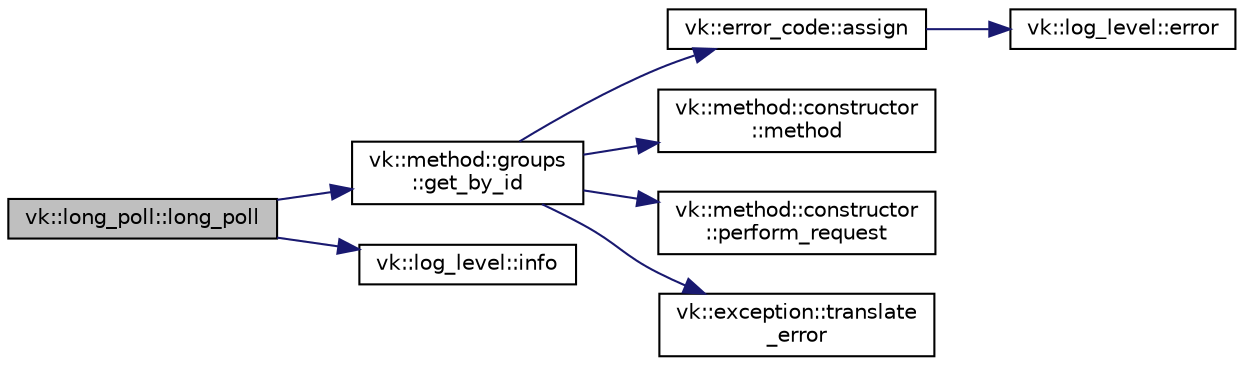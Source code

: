 digraph "vk::long_poll::long_poll"
{
 // LATEX_PDF_SIZE
  edge [fontname="Helvetica",fontsize="10",labelfontname="Helvetica",labelfontsize="10"];
  node [fontname="Helvetica",fontsize="10",shape=record];
  rankdir="LR";
  Node1 [label="vk::long_poll::long_poll",height=0.2,width=0.4,color="black", fillcolor="grey75", style="filled", fontcolor="black",tooltip=" "];
  Node1 -> Node2 [color="midnightblue",fontsize="10",style="solid",fontname="Helvetica"];
  Node2 [label="vk::method::groups\l::get_by_id",height=0.2,width=0.4,color="black", fillcolor="white", style="filled",URL="$namespacevk_1_1method_1_1groups.html#ac152ca34577555bd45b14cf56293a9ef",tooltip=" "];
  Node2 -> Node3 [color="midnightblue",fontsize="10",style="solid",fontname="Helvetica"];
  Node3 [label="vk::error_code::assign",height=0.2,width=0.4,color="black", fillcolor="white", style="filled",URL="$classvk_1_1error__code.html#a965001a151af89aad658b84289809192",tooltip=" "];
  Node3 -> Node4 [color="midnightblue",fontsize="10",style="solid",fontname="Helvetica"];
  Node4 [label="vk::log_level::error",height=0.2,width=0.4,color="black", fillcolor="white", style="filled",URL="$namespacevk_1_1log__level.html#a76e528ce1251ed5c3cbc8f06193faf64",tooltip=" "];
  Node2 -> Node5 [color="midnightblue",fontsize="10",style="solid",fontname="Helvetica"];
  Node5 [label="vk::method::constructor\l::method",height=0.2,width=0.4,color="black", fillcolor="white", style="filled",URL="$classvk_1_1method_1_1constructor.html#a1e1a26a1d5df2f8fe72f2eca9f33f3b3",tooltip=" "];
  Node2 -> Node6 [color="midnightblue",fontsize="10",style="solid",fontname="Helvetica"];
  Node6 [label="vk::method::constructor\l::perform_request",height=0.2,width=0.4,color="black", fillcolor="white", style="filled",URL="$classvk_1_1method_1_1constructor.html#ae51472f567c8cc8141a5a4eb9141f7b8",tooltip=" "];
  Node2 -> Node7 [color="midnightblue",fontsize="10",style="solid",fontname="Helvetica"];
  Node7 [label="vk::exception::translate\l_error",height=0.2,width=0.4,color="black", fillcolor="white", style="filled",URL="$namespacevk_1_1exception.html#afb8d67ac6364eda59c13c148647f8a8c",tooltip=" "];
  Node1 -> Node8 [color="midnightblue",fontsize="10",style="solid",fontname="Helvetica"];
  Node8 [label="vk::log_level::info",height=0.2,width=0.4,color="black", fillcolor="white", style="filled",URL="$namespacevk_1_1log__level.html#a7bb0469622d630d921b80d9e838bf91f",tooltip=" "];
}
